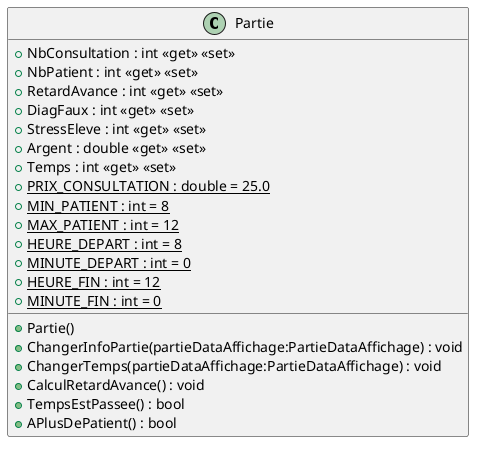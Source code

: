 @startuml
class Partie {
    + NbConsultation : int <<get>> <<set>>
    + NbPatient : int <<get>> <<set>>
    + RetardAvance : int <<get>> <<set>>
    + DiagFaux : int <<get>> <<set>>
    + StressEleve : int <<get>> <<set>>
    + Argent : double <<get>> <<set>>
    + Temps : int <<get>> <<set>>
    + {static} PRIX_CONSULTATION : double = 25.0
    + {static} MIN_PATIENT : int = 8
    + {static} MAX_PATIENT : int = 12
    + {static} HEURE_DEPART : int = 8
    + {static} MINUTE_DEPART : int = 0
    + {static} HEURE_FIN : int = 12
    + {static} MINUTE_FIN : int = 0
    + Partie()
    + ChangerInfoPartie(partieDataAffichage:PartieDataAffichage) : void
    + ChangerTemps(partieDataAffichage:PartieDataAffichage) : void
    + CalculRetardAvance() : void
    + TempsEstPassee() : bool
    + APlusDePatient() : bool
}
@enduml
